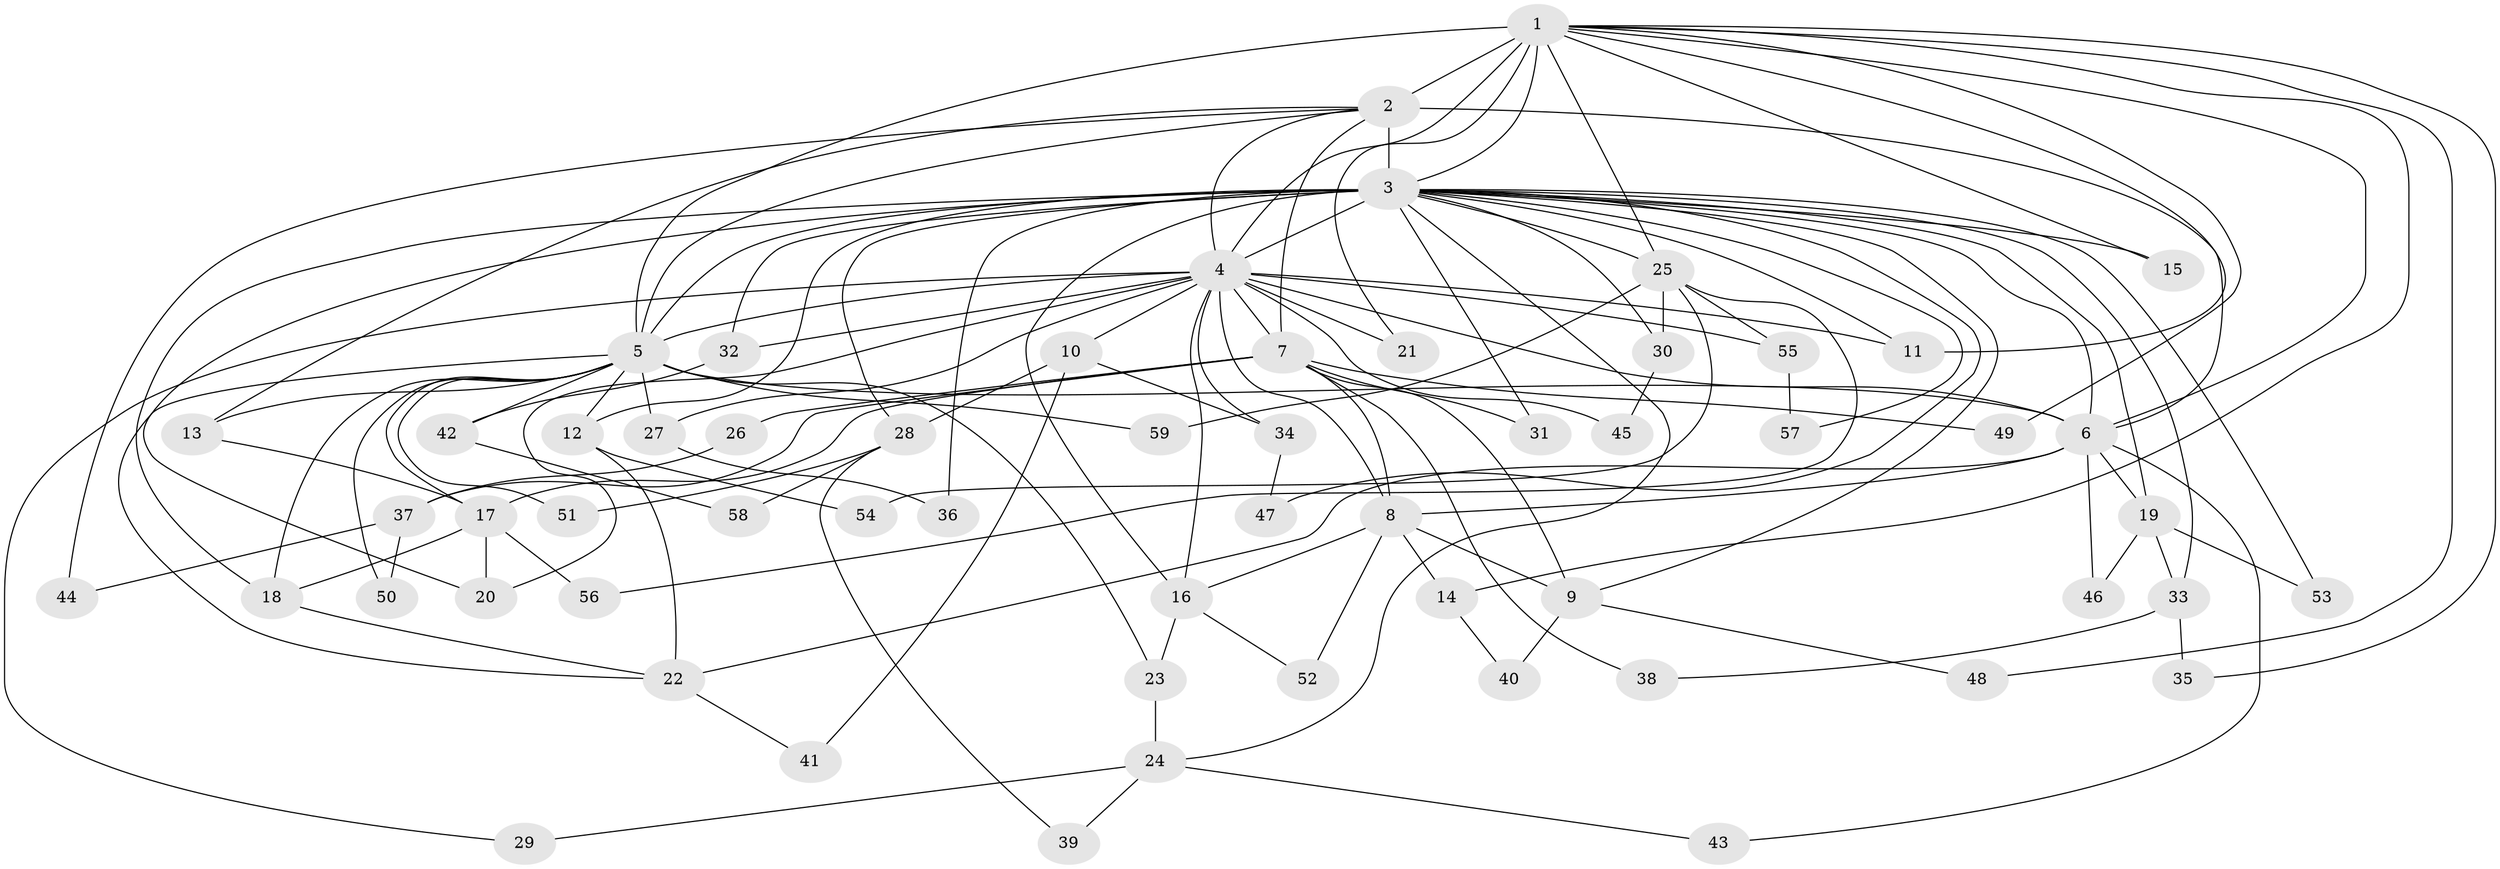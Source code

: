 // original degree distribution, {19: 0.020618556701030927, 15: 0.010309278350515464, 14: 0.010309278350515464, 23: 0.010309278350515464, 20: 0.010309278350515464, 25: 0.010309278350515464, 18: 0.010309278350515464, 13: 0.020618556701030927, 22: 0.010309278350515464, 4: 0.08247422680412371, 5: 0.061855670103092786, 2: 0.4948453608247423, 3: 0.2268041237113402, 6: 0.010309278350515464, 7: 0.010309278350515464}
// Generated by graph-tools (version 1.1) at 2025/49/03/04/25 22:49:17]
// undirected, 59 vertices, 128 edges
graph export_dot {
  node [color=gray90,style=filled];
  1;
  2;
  3;
  4;
  5;
  6;
  7;
  8;
  9;
  10;
  11;
  12;
  13;
  14;
  15;
  16;
  17;
  18;
  19;
  20;
  21;
  22;
  23;
  24;
  25;
  26;
  27;
  28;
  29;
  30;
  31;
  32;
  33;
  34;
  35;
  36;
  37;
  38;
  39;
  40;
  41;
  42;
  43;
  44;
  45;
  46;
  47;
  48;
  49;
  50;
  51;
  52;
  53;
  54;
  55;
  56;
  57;
  58;
  59;
  1 -- 2 [weight=3.0];
  1 -- 3 [weight=3.0];
  1 -- 4 [weight=2.0];
  1 -- 5 [weight=2.0];
  1 -- 6 [weight=2.0];
  1 -- 11 [weight=1.0];
  1 -- 14 [weight=1.0];
  1 -- 15 [weight=1.0];
  1 -- 21 [weight=1.0];
  1 -- 25 [weight=1.0];
  1 -- 35 [weight=1.0];
  1 -- 48 [weight=1.0];
  1 -- 49 [weight=1.0];
  2 -- 3 [weight=19.0];
  2 -- 4 [weight=4.0];
  2 -- 5 [weight=4.0];
  2 -- 6 [weight=2.0];
  2 -- 7 [weight=2.0];
  2 -- 13 [weight=1.0];
  2 -- 44 [weight=1.0];
  3 -- 4 [weight=9.0];
  3 -- 5 [weight=4.0];
  3 -- 6 [weight=3.0];
  3 -- 9 [weight=1.0];
  3 -- 11 [weight=1.0];
  3 -- 12 [weight=1.0];
  3 -- 15 [weight=2.0];
  3 -- 16 [weight=2.0];
  3 -- 18 [weight=1.0];
  3 -- 19 [weight=1.0];
  3 -- 20 [weight=1.0];
  3 -- 24 [weight=1.0];
  3 -- 25 [weight=1.0];
  3 -- 28 [weight=1.0];
  3 -- 30 [weight=1.0];
  3 -- 31 [weight=1.0];
  3 -- 32 [weight=1.0];
  3 -- 33 [weight=1.0];
  3 -- 36 [weight=1.0];
  3 -- 47 [weight=1.0];
  3 -- 53 [weight=1.0];
  3 -- 57 [weight=1.0];
  4 -- 5 [weight=4.0];
  4 -- 6 [weight=2.0];
  4 -- 7 [weight=2.0];
  4 -- 8 [weight=1.0];
  4 -- 10 [weight=2.0];
  4 -- 11 [weight=1.0];
  4 -- 16 [weight=1.0];
  4 -- 20 [weight=1.0];
  4 -- 21 [weight=1.0];
  4 -- 27 [weight=3.0];
  4 -- 29 [weight=1.0];
  4 -- 32 [weight=1.0];
  4 -- 34 [weight=1.0];
  4 -- 45 [weight=1.0];
  4 -- 55 [weight=1.0];
  5 -- 6 [weight=3.0];
  5 -- 12 [weight=1.0];
  5 -- 13 [weight=1.0];
  5 -- 17 [weight=1.0];
  5 -- 18 [weight=1.0];
  5 -- 22 [weight=1.0];
  5 -- 23 [weight=1.0];
  5 -- 27 [weight=1.0];
  5 -- 42 [weight=1.0];
  5 -- 50 [weight=1.0];
  5 -- 51 [weight=1.0];
  5 -- 59 [weight=1.0];
  6 -- 8 [weight=2.0];
  6 -- 19 [weight=1.0];
  6 -- 22 [weight=1.0];
  6 -- 43 [weight=1.0];
  6 -- 46 [weight=1.0];
  7 -- 8 [weight=1.0];
  7 -- 9 [weight=1.0];
  7 -- 17 [weight=2.0];
  7 -- 26 [weight=1.0];
  7 -- 31 [weight=1.0];
  7 -- 37 [weight=1.0];
  7 -- 38 [weight=1.0];
  7 -- 49 [weight=1.0];
  8 -- 9 [weight=1.0];
  8 -- 14 [weight=1.0];
  8 -- 16 [weight=1.0];
  8 -- 52 [weight=1.0];
  9 -- 40 [weight=1.0];
  9 -- 48 [weight=1.0];
  10 -- 28 [weight=1.0];
  10 -- 34 [weight=1.0];
  10 -- 41 [weight=1.0];
  12 -- 22 [weight=1.0];
  12 -- 54 [weight=1.0];
  13 -- 17 [weight=1.0];
  14 -- 40 [weight=1.0];
  16 -- 23 [weight=1.0];
  16 -- 52 [weight=1.0];
  17 -- 18 [weight=1.0];
  17 -- 20 [weight=1.0];
  17 -- 56 [weight=1.0];
  18 -- 22 [weight=1.0];
  19 -- 33 [weight=1.0];
  19 -- 46 [weight=1.0];
  19 -- 53 [weight=1.0];
  22 -- 41 [weight=1.0];
  23 -- 24 [weight=1.0];
  24 -- 29 [weight=1.0];
  24 -- 39 [weight=1.0];
  24 -- 43 [weight=1.0];
  25 -- 30 [weight=1.0];
  25 -- 54 [weight=1.0];
  25 -- 55 [weight=1.0];
  25 -- 56 [weight=1.0];
  25 -- 59 [weight=1.0];
  26 -- 37 [weight=1.0];
  27 -- 36 [weight=1.0];
  28 -- 39 [weight=1.0];
  28 -- 51 [weight=1.0];
  28 -- 58 [weight=1.0];
  30 -- 45 [weight=1.0];
  32 -- 42 [weight=1.0];
  33 -- 35 [weight=1.0];
  33 -- 38 [weight=1.0];
  34 -- 47 [weight=1.0];
  37 -- 44 [weight=1.0];
  37 -- 50 [weight=1.0];
  42 -- 58 [weight=1.0];
  55 -- 57 [weight=1.0];
}
